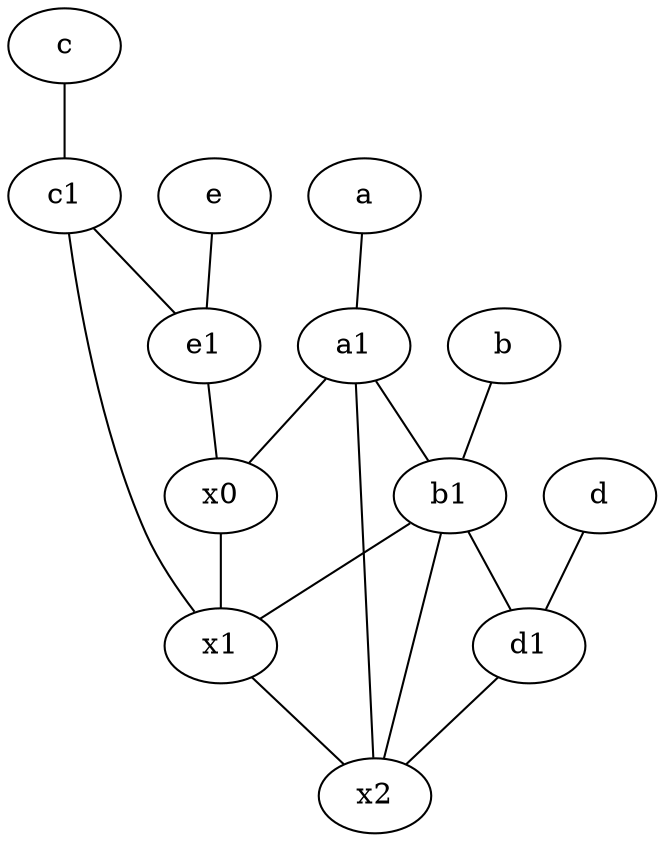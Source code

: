 graph {
	node [labelfontsize=50]
	e1 [labelfontsize=50 pos="7,7!"]
	b1 [labelfontsize=50 pos="9,4!"]
	a [labelfontsize=50 pos="8,2!"]
	b [labelfontsize=50 pos="10,4!"]
	d [labelfontsize=50 pos="2,5!"]
	x2 [labelfontsize=50]
	e [labelfontsize=50 pos="7,9!"]
	x0 [labelfontsize=50]
	x1 [labelfontsize=50]
	a1 [labelfontsize=50 pos="8,3!"]
	d1 [labelfontsize=50 pos="3,5!"]
	c [labelfontsize=50 pos="4.5,2!"]
	c1 [labelfontsize=50 pos="4.5,3!"]
	c -- c1
	b1 -- x1
	e -- e1
	x1 -- x2
	a -- a1
	x0 -- x1
	c1 -- e1
	d -- d1
	a1 -- b1
	b1 -- x2
	d1 -- x2
	c1 -- x1
	e1 -- x0
	b1 -- d1
	a1 -- x2
	b -- b1
	a1 -- x0
}
